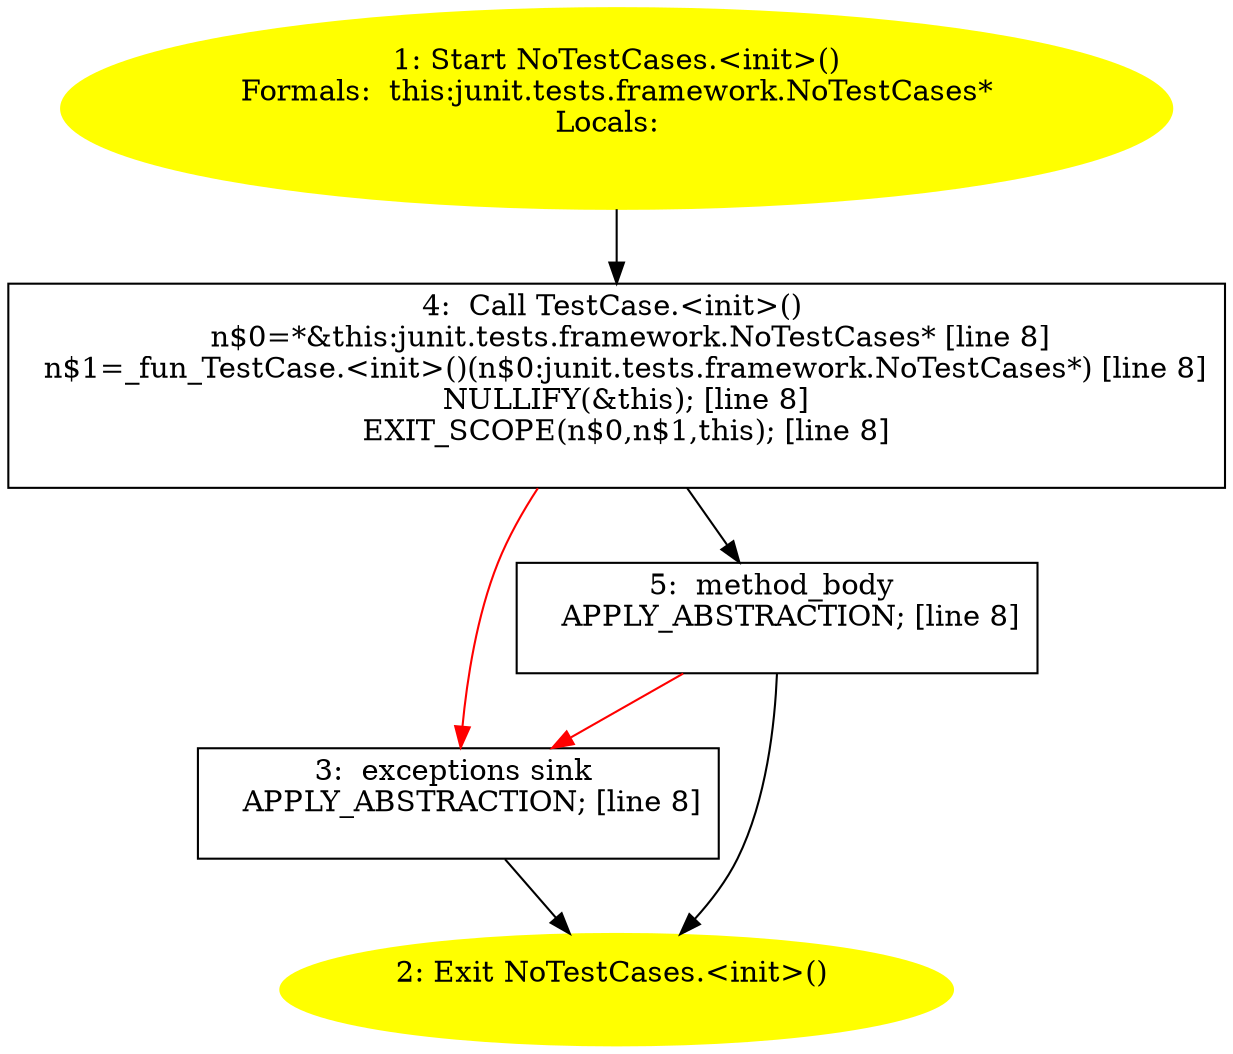 /* @generated */
digraph cfg {
"junit.tests.framework.NoTestCases.<init>().da54be18993b29b899918cce391fb381_1" [label="1: Start NoTestCases.<init>()\nFormals:  this:junit.tests.framework.NoTestCases*\nLocals:  \n  " color=yellow style=filled]
	

	 "junit.tests.framework.NoTestCases.<init>().da54be18993b29b899918cce391fb381_1" -> "junit.tests.framework.NoTestCases.<init>().da54be18993b29b899918cce391fb381_4" ;
"junit.tests.framework.NoTestCases.<init>().da54be18993b29b899918cce391fb381_2" [label="2: Exit NoTestCases.<init>() \n  " color=yellow style=filled]
	

"junit.tests.framework.NoTestCases.<init>().da54be18993b29b899918cce391fb381_3" [label="3:  exceptions sink \n   APPLY_ABSTRACTION; [line 8]\n " shape="box"]
	

	 "junit.tests.framework.NoTestCases.<init>().da54be18993b29b899918cce391fb381_3" -> "junit.tests.framework.NoTestCases.<init>().da54be18993b29b899918cce391fb381_2" ;
"junit.tests.framework.NoTestCases.<init>().da54be18993b29b899918cce391fb381_4" [label="4:  Call TestCase.<init>() \n   n$0=*&this:junit.tests.framework.NoTestCases* [line 8]\n  n$1=_fun_TestCase.<init>()(n$0:junit.tests.framework.NoTestCases*) [line 8]\n  NULLIFY(&this); [line 8]\n  EXIT_SCOPE(n$0,n$1,this); [line 8]\n " shape="box"]
	

	 "junit.tests.framework.NoTestCases.<init>().da54be18993b29b899918cce391fb381_4" -> "junit.tests.framework.NoTestCases.<init>().da54be18993b29b899918cce391fb381_5" ;
	 "junit.tests.framework.NoTestCases.<init>().da54be18993b29b899918cce391fb381_4" -> "junit.tests.framework.NoTestCases.<init>().da54be18993b29b899918cce391fb381_3" [color="red" ];
"junit.tests.framework.NoTestCases.<init>().da54be18993b29b899918cce391fb381_5" [label="5:  method_body \n   APPLY_ABSTRACTION; [line 8]\n " shape="box"]
	

	 "junit.tests.framework.NoTestCases.<init>().da54be18993b29b899918cce391fb381_5" -> "junit.tests.framework.NoTestCases.<init>().da54be18993b29b899918cce391fb381_2" ;
	 "junit.tests.framework.NoTestCases.<init>().da54be18993b29b899918cce391fb381_5" -> "junit.tests.framework.NoTestCases.<init>().da54be18993b29b899918cce391fb381_3" [color="red" ];
}
